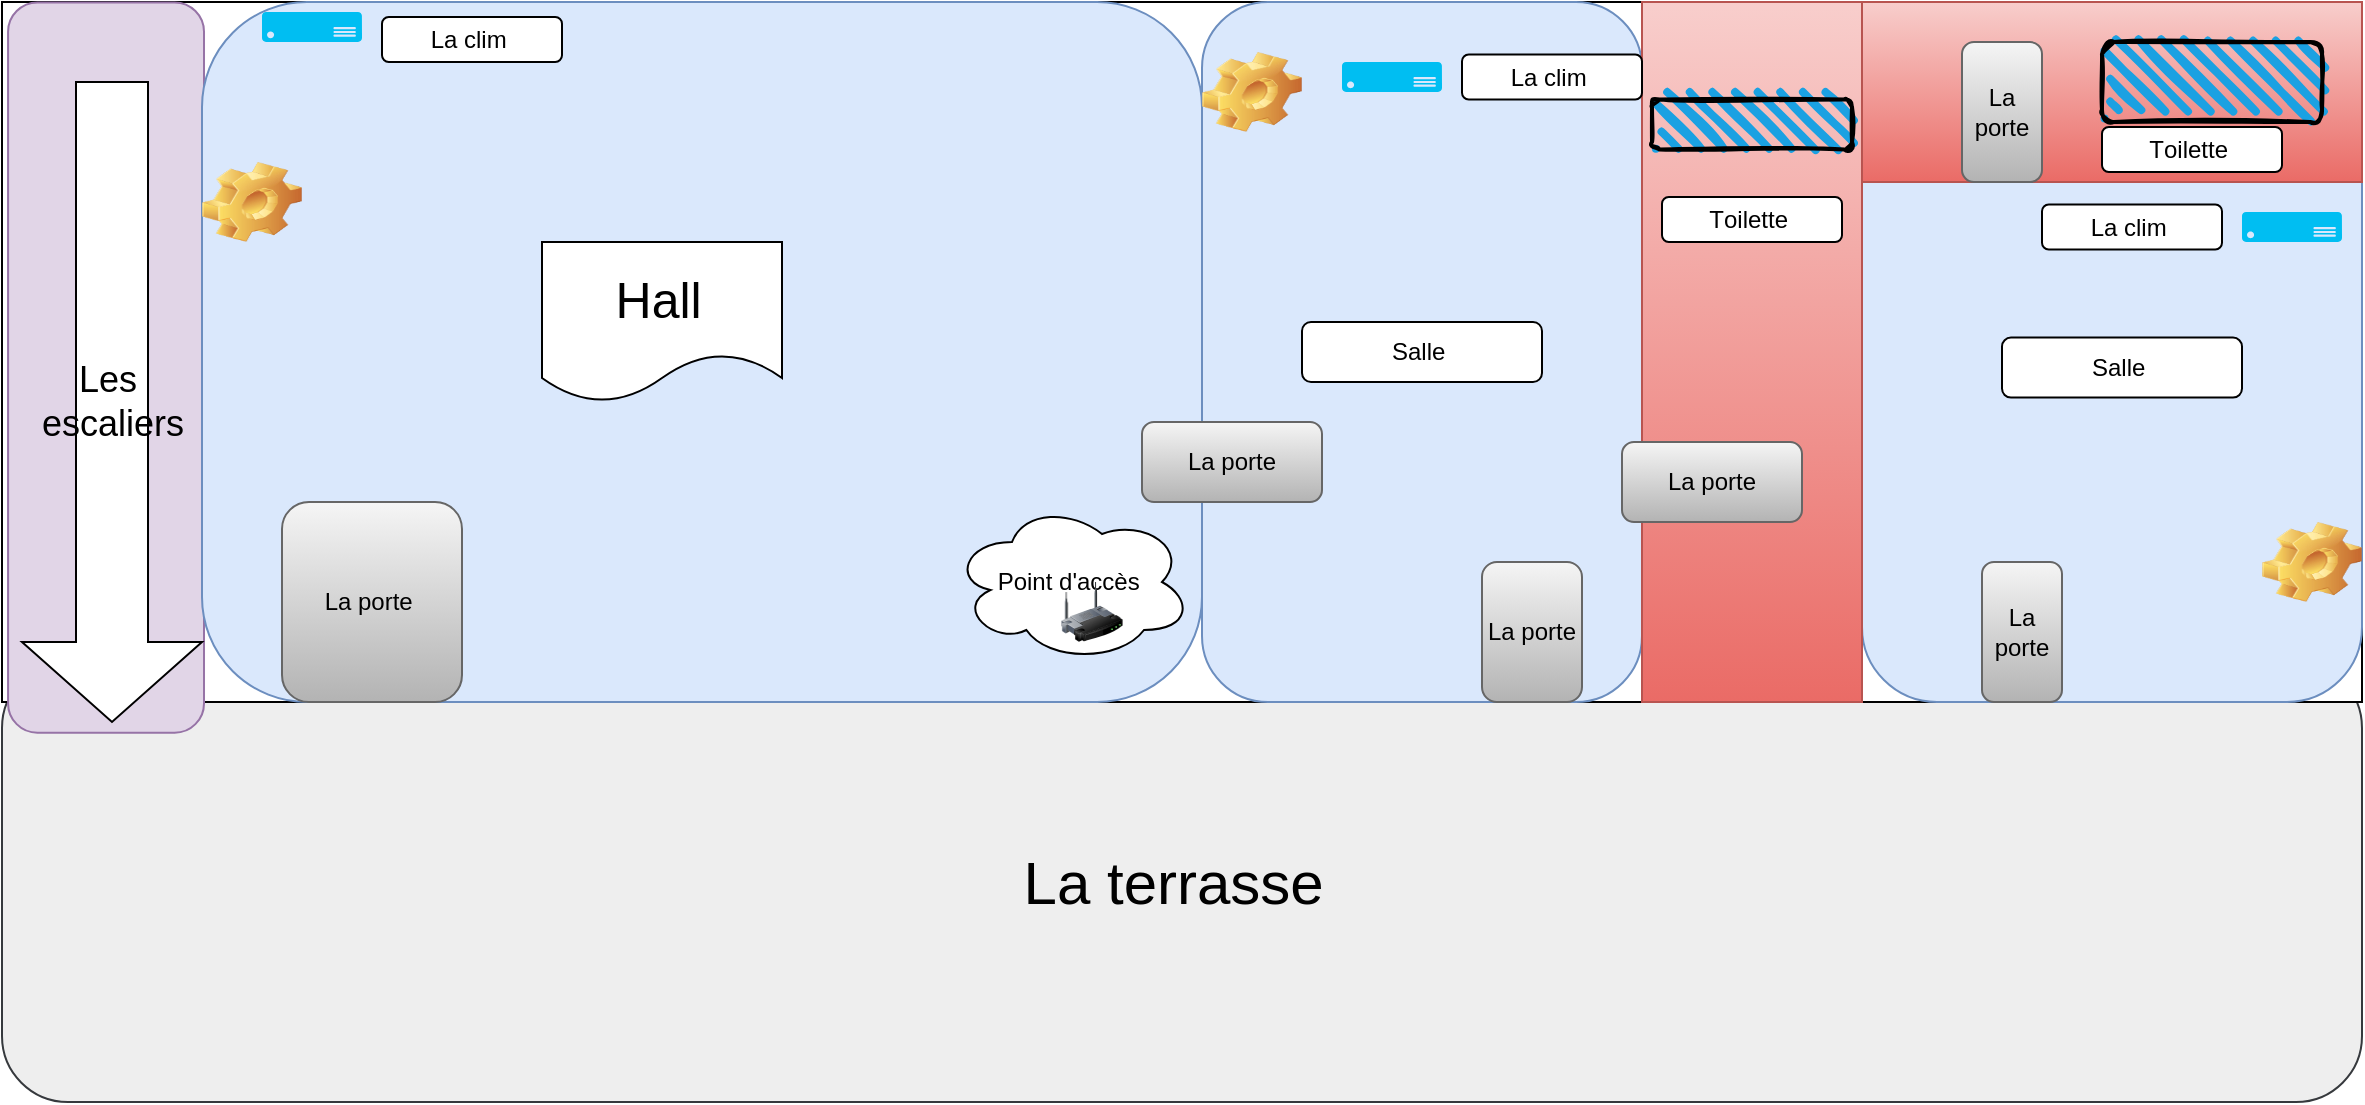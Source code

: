 <mxfile version="24.0.7" type="github">
  <diagram name="Page-1" id="bWEiz-yl2a5lwroInKTy">
    <mxGraphModel dx="5467" dy="425" grid="1" gridSize="10" guides="1" tooltips="1" connect="1" arrows="1" fold="1" page="1" pageScale="1" pageWidth="4681" pageHeight="3300" math="0" shadow="0">
      <root>
        <mxCell id="0" />
        <mxCell id="1" parent="0" />
        <mxCell id="A3eTrqCNgG_vszFpW4A1-3" value="&lt;font style=&quot;font-size: 30px;&quot;&gt;La terrasse&amp;nbsp;&lt;/font&gt;" style="rounded=1;whiteSpace=wrap;html=1;fillColor=#eeeeee;strokeColor=#36393d;" vertex="1" parent="1">
          <mxGeometry x="-100" y="340" width="1180" height="220" as="geometry" />
        </mxCell>
        <mxCell id="A3eTrqCNgG_vszFpW4A1-2" value="" style="rounded=0;whiteSpace=wrap;html=1;" vertex="1" parent="1">
          <mxGeometry x="-100" y="10" width="1180" height="350" as="geometry" />
        </mxCell>
        <mxCell id="A3eTrqCNgG_vszFpW4A1-4" value="" style="rounded=1;whiteSpace=wrap;html=1;rotation=-90;fillColor=#e1d5e7;strokeColor=#9673a6;" vertex="1" parent="1">
          <mxGeometry x="-230.56" y="143.82" width="365.16" height="97.97" as="geometry" />
        </mxCell>
        <mxCell id="A3eTrqCNgG_vszFpW4A1-10" value="&lt;font style=&quot;font-size: 18px;&quot;&gt;Les&amp;nbsp;&lt;/font&gt;&lt;div style=&quot;font-size: 18px;&quot;&gt;&lt;font style=&quot;font-size: 18px;&quot;&gt;escaliers&lt;/font&gt;&lt;/div&gt;" style="html=1;shadow=0;dashed=0;align=center;verticalAlign=middle;shape=mxgraph.arrows2.arrow;dy=0.6;dx=40;direction=south;notch=0;" vertex="1" parent="1">
          <mxGeometry x="-90" y="50" width="90" height="320" as="geometry" />
        </mxCell>
        <mxCell id="A3eTrqCNgG_vszFpW4A1-12" value="" style="rounded=1;whiteSpace=wrap;html=1;fillColor=#dae8fc;strokeColor=#6c8ebf;" vertex="1" parent="1">
          <mxGeometry y="10" width="500" height="350" as="geometry" />
        </mxCell>
        <mxCell id="A3eTrqCNgG_vszFpW4A1-13" value="" style="rounded=1;whiteSpace=wrap;html=1;fillColor=#dae8fc;strokeColor=#6c8ebf;" vertex="1" parent="1">
          <mxGeometry x="500" y="10" width="220" height="350" as="geometry" />
        </mxCell>
        <mxCell id="A3eTrqCNgG_vszFpW4A1-14" value="" style="rounded=1;whiteSpace=wrap;html=1;fillColor=#dae8fc;strokeColor=#6c8ebf;" vertex="1" parent="1">
          <mxGeometry x="830" y="10" width="250" height="350" as="geometry" />
        </mxCell>
        <mxCell id="A3eTrqCNgG_vszFpW4A1-16" value="" style="rounded=0;whiteSpace=wrap;html=1;fillColor=#f8cecc;strokeColor=#b85450;gradientColor=#ea6b66;" vertex="1" parent="1">
          <mxGeometry x="720" y="10" width="110" height="350" as="geometry" />
        </mxCell>
        <mxCell id="A3eTrqCNgG_vszFpW4A1-17" value="" style="rounded=0;whiteSpace=wrap;html=1;fillColor=#f8cecc;strokeColor=#b85450;gradientColor=#ea6b66;" vertex="1" parent="1">
          <mxGeometry x="830" y="10" width="250" height="90" as="geometry" />
        </mxCell>
        <mxCell id="A3eTrqCNgG_vszFpW4A1-18" value="La porte&amp;nbsp;" style="rounded=1;whiteSpace=wrap;html=1;fillColor=#f5f5f5;gradientColor=#b3b3b3;strokeColor=#666666;" vertex="1" parent="1">
          <mxGeometry x="40" y="260" width="90" height="100" as="geometry" />
        </mxCell>
        <mxCell id="A3eTrqCNgG_vszFpW4A1-19" value="La porte" style="rounded=1;whiteSpace=wrap;html=1;fillColor=#f5f5f5;gradientColor=#b3b3b3;strokeColor=#666666;" vertex="1" parent="1">
          <mxGeometry x="470" y="220" width="90" height="40" as="geometry" />
        </mxCell>
        <mxCell id="A3eTrqCNgG_vszFpW4A1-20" value="La porte" style="rounded=1;whiteSpace=wrap;html=1;fillColor=#f5f5f5;gradientColor=#b3b3b3;strokeColor=#666666;" vertex="1" parent="1">
          <mxGeometry x="640" y="290" width="50" height="70" as="geometry" />
        </mxCell>
        <mxCell id="A3eTrqCNgG_vszFpW4A1-21" value="La porte" style="rounded=1;whiteSpace=wrap;html=1;fillColor=#f5f5f5;gradientColor=#b3b3b3;strokeColor=#666666;" vertex="1" parent="1">
          <mxGeometry x="710" y="230" width="90" height="40" as="geometry" />
        </mxCell>
        <mxCell id="A3eTrqCNgG_vszFpW4A1-22" value="La porte" style="rounded=1;whiteSpace=wrap;html=1;fillColor=#f5f5f5;gradientColor=#b3b3b3;strokeColor=#666666;" vertex="1" parent="1">
          <mxGeometry x="890" y="290" width="40" height="70" as="geometry" />
        </mxCell>
        <mxCell id="A3eTrqCNgG_vszFpW4A1-23" value="La porte" style="rounded=1;whiteSpace=wrap;html=1;fillColor=#f5f5f5;gradientColor=#b3b3b3;strokeColor=#666666;" vertex="1" parent="1">
          <mxGeometry x="880" y="30" width="40" height="70" as="geometry" />
        </mxCell>
        <mxCell id="A3eTrqCNgG_vszFpW4A1-24" value="Point d&#39;accès&amp;nbsp;" style="ellipse;shape=cloud;whiteSpace=wrap;html=1;" vertex="1" parent="1">
          <mxGeometry x="375" y="260" width="120" height="80" as="geometry" />
        </mxCell>
        <mxCell id="A3eTrqCNgG_vszFpW4A1-25" value="" style="shape=image;html=1;verticalLabelPosition=bottom;verticalAlign=top;imageAspect=0;image=img/clipart/Gear_128x128.png" vertex="1" parent="1">
          <mxGeometry y="90" width="50" height="40" as="geometry" />
        </mxCell>
        <mxCell id="A3eTrqCNgG_vszFpW4A1-26" value="" style="shape=image;html=1;verticalLabelPosition=bottom;verticalAlign=top;imageAspect=0;image=img/clipart/Gear_128x128.png" vertex="1" parent="1">
          <mxGeometry x="500" y="35" width="50" height="40" as="geometry" />
        </mxCell>
        <mxCell id="A3eTrqCNgG_vszFpW4A1-27" value="" style="shape=image;html=1;verticalLabelPosition=bottom;verticalAlign=top;imageAspect=0;image=img/clipart/Gear_128x128.png" vertex="1" parent="1">
          <mxGeometry x="1030" y="270" width="50" height="40" as="geometry" />
        </mxCell>
        <mxCell id="A3eTrqCNgG_vszFpW4A1-28" value="" style="image;html=1;image=img/lib/clip_art/networking/Wireless_Router_128x128.png" vertex="1" parent="1">
          <mxGeometry x="420" y="300" width="50" height="30" as="geometry" />
        </mxCell>
        <mxCell id="A3eTrqCNgG_vszFpW4A1-30" value="&lt;font style=&quot;font-size: 25px;&quot;&gt;Hall&lt;/font&gt;&amp;nbsp;" style="shape=document;whiteSpace=wrap;html=1;boundedLbl=1;" vertex="1" parent="1">
          <mxGeometry x="170" y="130" width="120" height="80" as="geometry" />
        </mxCell>
        <mxCell id="A3eTrqCNgG_vszFpW4A1-33" value="" style="verticalLabelPosition=bottom;html=1;verticalAlign=top;align=center;strokeColor=none;fillColor=#00BEF2;shape=mxgraph.azure.server;" vertex="1" parent="1">
          <mxGeometry x="30" y="15" width="50" height="15" as="geometry" />
        </mxCell>
        <mxCell id="A3eTrqCNgG_vszFpW4A1-35" value="" style="verticalLabelPosition=bottom;html=1;verticalAlign=top;align=center;strokeColor=none;fillColor=#00BEF2;shape=mxgraph.azure.server;" vertex="1" parent="1">
          <mxGeometry x="570" y="40" width="50" height="15" as="geometry" />
        </mxCell>
        <mxCell id="A3eTrqCNgG_vszFpW4A1-36" value="" style="verticalLabelPosition=bottom;html=1;verticalAlign=top;align=center;strokeColor=none;fillColor=#00BEF2;shape=mxgraph.azure.server;" vertex="1" parent="1">
          <mxGeometry x="1020" y="115" width="50" height="15" as="geometry" />
        </mxCell>
        <mxCell id="A3eTrqCNgG_vszFpW4A1-37" value="La clim&amp;nbsp;" style="rounded=1;whiteSpace=wrap;html=1;" vertex="1" parent="1">
          <mxGeometry x="90" y="17.5" width="90" height="22.5" as="geometry" />
        </mxCell>
        <mxCell id="A3eTrqCNgG_vszFpW4A1-38" value="La clim&amp;nbsp;" style="rounded=1;whiteSpace=wrap;html=1;" vertex="1" parent="1">
          <mxGeometry x="630" y="36.25" width="90" height="22.5" as="geometry" />
        </mxCell>
        <mxCell id="A3eTrqCNgG_vszFpW4A1-39" value="La clim&amp;nbsp;" style="rounded=1;whiteSpace=wrap;html=1;" vertex="1" parent="1">
          <mxGeometry x="920" y="111.25" width="90" height="22.5" as="geometry" />
        </mxCell>
        <mxCell id="A3eTrqCNgG_vszFpW4A1-40" value="" style="rounded=1;whiteSpace=wrap;html=1;strokeWidth=2;fillWeight=4;hachureGap=8;hachureAngle=45;fillColor=#1ba1e2;sketch=1;" vertex="1" parent="1">
          <mxGeometry x="950" y="30" width="110" height="40" as="geometry" />
        </mxCell>
        <mxCell id="A3eTrqCNgG_vszFpW4A1-41" value="" style="rounded=1;whiteSpace=wrap;html=1;strokeWidth=2;fillWeight=4;hachureGap=8;hachureAngle=45;fillColor=#1ba1e2;sketch=1;" vertex="1" parent="1">
          <mxGeometry x="725" y="58.75" width="100" height="25" as="geometry" />
        </mxCell>
        <mxCell id="A3eTrqCNgG_vszFpW4A1-42" value="T&lt;span style=&quot;color: rgba(0, 0, 0, 0); font-family: monospace; font-size: 0px; text-align: start; text-wrap: nowrap;&quot;&gt;%3CmxGraphModel%3E%3Croot%3E%3CmxCell%20id%3D%220%22%2F%3E%3CmxCell%20id%3D%221%22%20parent%3D%220%22%2F%3E%3CmxCell%20id%3D%222%22%20value%3D%22La%20clim%26amp%3Bnbsp%3B%22%20style%3D%22rounded%3D1%3BwhiteSpace%3Dwrap%3Bhtml%3D1%3B%22%20vertex%3D%221%22%20parent%3D%221%22%3E%3CmxGeometry%20x%3D%22630%22%20y%3D%2236.25%22%20width%3D%2290%22%20height%3D%2222.5%22%20as%3D%22geometry%22%2F%3E%3C%2FmxCell%3E%3C%2Froot%3E%3C%2FmxGraphModel%3E&lt;/span&gt;oilette&amp;nbsp;" style="rounded=1;whiteSpace=wrap;html=1;" vertex="1" parent="1">
          <mxGeometry x="730" y="107.5" width="90" height="22.5" as="geometry" />
        </mxCell>
        <mxCell id="A3eTrqCNgG_vszFpW4A1-43" value="T&lt;span style=&quot;color: rgba(0, 0, 0, 0); font-family: monospace; font-size: 0px; text-align: start; text-wrap: nowrap;&quot;&gt;%3CmxGraphModel%3E%3Croot%3E%3CmxCell%20id%3D%220%22%2F%3E%3CmxCell%20id%3D%221%22%20parent%3D%220%22%2F%3E%3CmxCell%20id%3D%222%22%20value%3D%22La%20clim%26amp%3Bnbsp%3B%22%20style%3D%22rounded%3D1%3BwhiteSpace%3Dwrap%3Bhtml%3D1%3B%22%20vertex%3D%221%22%20parent%3D%221%22%3E%3CmxGeometry%20x%3D%22630%22%20y%3D%2236.25%22%20width%3D%2290%22%20height%3D%2222.5%22%20as%3D%22geometry%22%2F%3E%3C%2FmxCell%3E%3C%2Froot%3E%3C%2FmxGraphModel%3E&lt;/span&gt;oilette&amp;nbsp;" style="rounded=1;whiteSpace=wrap;html=1;" vertex="1" parent="1">
          <mxGeometry x="950" y="72.5" width="90" height="22.5" as="geometry" />
        </mxCell>
        <mxCell id="A3eTrqCNgG_vszFpW4A1-45" value="Salle&amp;nbsp;" style="rounded=1;whiteSpace=wrap;html=1;" vertex="1" parent="1">
          <mxGeometry x="550" y="170" width="120" height="30" as="geometry" />
        </mxCell>
        <mxCell id="A3eTrqCNgG_vszFpW4A1-46" value="Salle&amp;nbsp;" style="rounded=1;whiteSpace=wrap;html=1;" vertex="1" parent="1">
          <mxGeometry x="900" y="177.8" width="120" height="30" as="geometry" />
        </mxCell>
      </root>
    </mxGraphModel>
  </diagram>
</mxfile>
